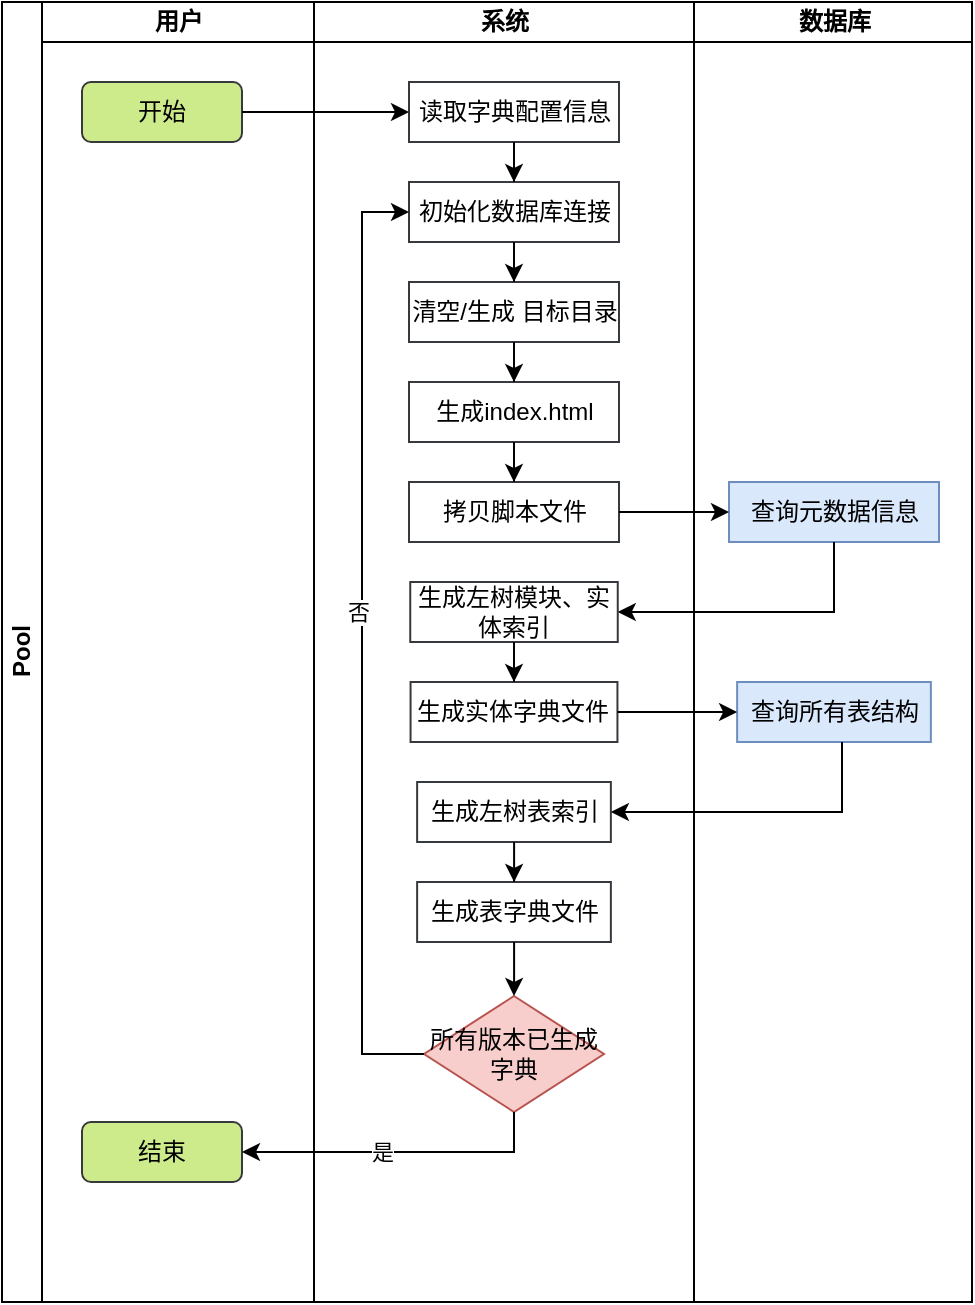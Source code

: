 <mxfile pages="1">
    <diagram id="RYLSIoxaraimkevxGFpl" name="第 1 页">
        <mxGraphModel dx="903" dy="657" grid="0" gridSize="10" guides="1" tooltips="1" connect="1" arrows="1" fold="1" page="1" pageScale="1" pageWidth="827" pageHeight="1169" math="0" shadow="0">
            <root>
                <mxCell id="0"/>
                <mxCell id="1" parent="0"/>
                <mxCell id="22" value="Pool" style="swimlane;html=1;childLayout=stackLayout;resizeParent=1;resizeParentMax=0;startSize=20;horizontal=0;horizontalStack=1;swimlaneFillColor=none;swimlaneLine=1;glass=0;connectable=1;allowArrows=1;" parent="1" vertex="1">
                    <mxGeometry x="60" y="70" width="485" height="650" as="geometry"/>
                </mxCell>
                <mxCell id="23" value="用户" style="swimlane;html=1;startSize=20;" parent="22" vertex="1">
                    <mxGeometry x="20" width="136" height="650" as="geometry">
                        <mxRectangle x="20" width="30" height="650" as="alternateBounds"/>
                    </mxGeometry>
                </mxCell>
                <mxCell id="30" value="开始" style="rounded=1;whiteSpace=wrap;html=1;glass=0;fillColor=#cdeb8b;strokeColor=#36393d;fontColor=#000000;" parent="23" vertex="1">
                    <mxGeometry x="20" y="40" width="80" height="30" as="geometry"/>
                </mxCell>
                <mxCell id="31" value="结束" style="rounded=1;whiteSpace=wrap;html=1;glass=0;fillColor=#cdeb8b;strokeColor=#36393d;fontColor=#000000;" parent="23" vertex="1">
                    <mxGeometry x="20" y="560" width="80" height="30" as="geometry"/>
                </mxCell>
                <mxCell id="24" value="系统" style="swimlane;html=1;startSize=20;" parent="22" vertex="1">
                    <mxGeometry x="156" width="190" height="650" as="geometry">
                        <mxRectangle x="140" width="30" height="480" as="alternateBounds"/>
                    </mxGeometry>
                </mxCell>
                <mxCell id="32" value="读取字典配置信息" style="rounded=0;whiteSpace=wrap;html=1;glass=0;fillColor=none;strokeColor=#36393d;fontColor=#000000;" parent="24" vertex="1">
                    <mxGeometry x="47.5" y="40" width="105" height="30" as="geometry"/>
                </mxCell>
                <mxCell id="34" value="初始化数据库连接" style="rounded=0;whiteSpace=wrap;html=1;glass=0;fillColor=none;strokeColor=#36393d;fontColor=#000000;" vertex="1" parent="24">
                    <mxGeometry x="47.5" y="90" width="105" height="30" as="geometry"/>
                </mxCell>
                <mxCell id="35" value="" style="edgeStyle=orthogonalEdgeStyle;rounded=0;orthogonalLoop=1;jettySize=auto;html=1;" edge="1" parent="24" source="32" target="34">
                    <mxGeometry relative="1" as="geometry"/>
                </mxCell>
                <mxCell id="38" value="清空/生成 目标目录" style="rounded=0;whiteSpace=wrap;html=1;glass=0;fillColor=none;strokeColor=#36393d;fontColor=#000000;" vertex="1" parent="24">
                    <mxGeometry x="47.5" y="140" width="105" height="30" as="geometry"/>
                </mxCell>
                <mxCell id="39" value="" style="edgeStyle=orthogonalEdgeStyle;rounded=0;orthogonalLoop=1;jettySize=auto;html=1;exitX=0.5;exitY=1;exitDx=0;exitDy=0;" edge="1" parent="24" source="34" target="38">
                    <mxGeometry relative="1" as="geometry">
                        <mxPoint x="100" y="140" as="sourcePoint"/>
                    </mxGeometry>
                </mxCell>
                <mxCell id="36" value="生成index.html" style="rounded=0;whiteSpace=wrap;html=1;glass=0;fillColor=none;strokeColor=#36393d;fontColor=#000000;" vertex="1" parent="24">
                    <mxGeometry x="47.5" y="190" width="105" height="30" as="geometry"/>
                </mxCell>
                <mxCell id="37" value="" style="edgeStyle=orthogonalEdgeStyle;rounded=0;orthogonalLoop=1;jettySize=auto;html=1;exitX=0.5;exitY=1;exitDx=0;exitDy=0;" edge="1" parent="24" source="38" target="36">
                    <mxGeometry relative="1" as="geometry"/>
                </mxCell>
                <mxCell id="42" value="拷贝脚本文件" style="rounded=0;whiteSpace=wrap;html=1;glass=0;fillColor=none;strokeColor=#36393d;fontColor=#000000;" vertex="1" parent="24">
                    <mxGeometry x="47.5" y="240" width="105" height="30" as="geometry"/>
                </mxCell>
                <mxCell id="43" value="" style="edgeStyle=orthogonalEdgeStyle;rounded=0;orthogonalLoop=1;jettySize=auto;html=1;" edge="1" parent="24" source="36" target="42">
                    <mxGeometry relative="1" as="geometry"/>
                </mxCell>
                <mxCell id="46" value="生成左树模块、实体索引" style="rounded=0;whiteSpace=wrap;html=1;glass=0;fillColor=none;strokeColor=#36393d;fontColor=#000000;" vertex="1" parent="24">
                    <mxGeometry x="48.125" y="290" width="103.75" height="30" as="geometry"/>
                </mxCell>
                <mxCell id="49" value="生成实体字典文件" style="rounded=0;whiteSpace=wrap;html=1;glass=0;fillColor=none;strokeColor=#36393d;fontColor=#000000;" vertex="1" parent="24">
                    <mxGeometry x="48.28" y="340" width="103.44" height="30" as="geometry"/>
                </mxCell>
                <mxCell id="50" value="" style="edgeStyle=orthogonalEdgeStyle;rounded=0;orthogonalLoop=1;jettySize=auto;html=1;" edge="1" parent="24" source="46" target="49">
                    <mxGeometry relative="1" as="geometry"/>
                </mxCell>
                <mxCell id="53" value="生成左树表索引" style="rounded=0;whiteSpace=wrap;html=1;glass=0;fillColor=none;strokeColor=#36393d;fontColor=#000000;" vertex="1" parent="24">
                    <mxGeometry x="51.565" y="390" width="96.87" height="30" as="geometry"/>
                </mxCell>
                <mxCell id="55" value="生成表字典文件" style="rounded=0;whiteSpace=wrap;html=1;glass=0;fillColor=none;strokeColor=#36393d;fontColor=#000000;" vertex="1" parent="24">
                    <mxGeometry x="51.565" y="440" width="96.87" height="30" as="geometry"/>
                </mxCell>
                <mxCell id="56" value="" style="edgeStyle=orthogonalEdgeStyle;rounded=0;orthogonalLoop=1;jettySize=auto;html=1;" edge="1" parent="24" source="53" target="55">
                    <mxGeometry relative="1" as="geometry"/>
                </mxCell>
                <mxCell id="57" value="所有版本已生成字典" style="rhombus;whiteSpace=wrap;html=1;rounded=0;strokeColor=#b85450;fillColor=#f8cecc;glass=0;" vertex="1" parent="24">
                    <mxGeometry x="55" y="497" width="90" height="58" as="geometry"/>
                </mxCell>
                <mxCell id="58" value="" style="edgeStyle=orthogonalEdgeStyle;rounded=0;orthogonalLoop=1;jettySize=auto;html=1;entryX=0.5;entryY=0;entryDx=0;entryDy=0;" edge="1" parent="24" source="55" target="57">
                    <mxGeometry relative="1" as="geometry">
                        <mxPoint x="99" y="490" as="targetPoint"/>
                    </mxGeometry>
                </mxCell>
                <mxCell id="60" value="" style="edgeStyle=orthogonalEdgeStyle;rounded=0;orthogonalLoop=1;jettySize=auto;html=1;entryX=0;entryY=0.5;entryDx=0;entryDy=0;exitX=0;exitY=0.5;exitDx=0;exitDy=0;" edge="1" parent="24" source="57" target="34">
                    <mxGeometry relative="1" as="geometry">
                        <mxPoint x="155" y="110" as="targetPoint"/>
                        <Array as="points">
                            <mxPoint x="24" y="526"/>
                            <mxPoint x="24" y="105"/>
                        </Array>
                    </mxGeometry>
                </mxCell>
                <mxCell id="61" value="否" style="edgeLabel;html=1;align=center;verticalAlign=middle;resizable=0;points=[];" vertex="1" connectable="0" parent="60">
                    <mxGeometry x="-0.446" y="2" relative="1" as="geometry">
                        <mxPoint y="-121" as="offset"/>
                    </mxGeometry>
                </mxCell>
                <mxCell id="25" value="数据库" style="swimlane;html=1;startSize=20;" parent="22" vertex="1">
                    <mxGeometry x="346" width="139" height="650" as="geometry"/>
                </mxCell>
                <mxCell id="44" value="查询元数据信息" style="rounded=0;whiteSpace=wrap;html=1;glass=0;fillColor=#dae8fc;strokeColor=#6c8ebf;" vertex="1" parent="25">
                    <mxGeometry x="17.5" y="240" width="105" height="30" as="geometry"/>
                </mxCell>
                <mxCell id="51" value="查询所有表结构" style="rounded=0;whiteSpace=wrap;html=1;glass=0;fillColor=#dae8fc;strokeColor=#6c8ebf;" vertex="1" parent="25">
                    <mxGeometry x="21.565" y="340" width="96.87" height="30" as="geometry"/>
                </mxCell>
                <mxCell id="33" value="" style="edgeStyle=orthogonalEdgeStyle;rounded=0;orthogonalLoop=1;jettySize=auto;html=1;" parent="22" source="30" target="32" edge="1">
                    <mxGeometry relative="1" as="geometry"/>
                </mxCell>
                <mxCell id="45" value="" style="edgeStyle=orthogonalEdgeStyle;rounded=0;orthogonalLoop=1;jettySize=auto;html=1;" edge="1" parent="22" source="42" target="44">
                    <mxGeometry relative="1" as="geometry"/>
                </mxCell>
                <mxCell id="47" value="" style="edgeStyle=orthogonalEdgeStyle;rounded=0;orthogonalLoop=1;jettySize=auto;html=1;" edge="1" parent="22" source="44" target="46">
                    <mxGeometry relative="1" as="geometry">
                        <Array as="points">
                            <mxPoint x="416" y="305"/>
                        </Array>
                    </mxGeometry>
                </mxCell>
                <mxCell id="52" value="" style="edgeStyle=orthogonalEdgeStyle;rounded=0;orthogonalLoop=1;jettySize=auto;html=1;" edge="1" parent="22" source="49" target="51">
                    <mxGeometry relative="1" as="geometry"/>
                </mxCell>
                <mxCell id="54" value="" style="edgeStyle=orthogonalEdgeStyle;rounded=0;orthogonalLoop=1;jettySize=auto;html=1;" edge="1" parent="22" source="51" target="53">
                    <mxGeometry relative="1" as="geometry">
                        <mxPoint x="360" y="405" as="sourcePoint"/>
                        <Array as="points">
                            <mxPoint x="420" y="405"/>
                        </Array>
                    </mxGeometry>
                </mxCell>
                <mxCell id="64" value="" style="edgeStyle=orthogonalEdgeStyle;rounded=0;orthogonalLoop=1;jettySize=auto;html=1;exitX=0.5;exitY=1;exitDx=0;exitDy=0;entryX=1;entryY=0.5;entryDx=0;entryDy=0;" edge="1" parent="22" source="57" target="31">
                    <mxGeometry relative="1" as="geometry">
                        <mxPoint x="207" y="550" as="sourcePoint"/>
                        <mxPoint x="120" y="600" as="targetPoint"/>
                        <Array as="points">
                            <mxPoint x="256" y="575"/>
                        </Array>
                    </mxGeometry>
                </mxCell>
                <mxCell id="67" value="是" style="edgeLabel;html=1;align=center;verticalAlign=middle;resizable=0;points=[];" vertex="1" connectable="0" parent="64">
                    <mxGeometry x="-0.309" y="-3" relative="1" as="geometry">
                        <mxPoint x="-32" y="3" as="offset"/>
                    </mxGeometry>
                </mxCell>
            </root>
        </mxGraphModel>
    </diagram>
</mxfile>
